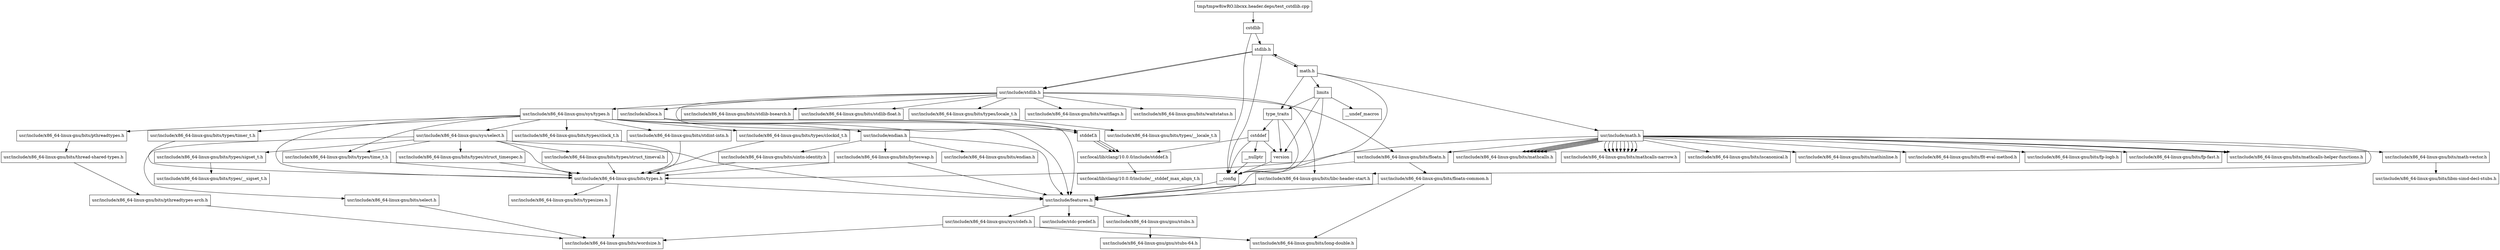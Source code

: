 digraph "dependencies" {
  header_1 [ shape="box", label="cstdlib"];
  header_0 [ shape="box", label="tmp/tmpw8iwRO.libcxx.header.deps/test_cstdlib.cpp"];
  header_2 [ shape="box", label="__config"];
  header_3 [ shape="box", label="usr/include/features.h"];
  header_4 [ shape="box", label="usr/include/stdc-predef.h"];
  header_5 [ shape="box", label="usr/include/x86_64-linux-gnu/sys/cdefs.h"];
  header_6 [ shape="box", label="usr/include/x86_64-linux-gnu/bits/wordsize.h"];
  header_7 [ shape="box", label="usr/include/x86_64-linux-gnu/bits/long-double.h"];
  header_8 [ shape="box", label="usr/include/x86_64-linux-gnu/gnu/stubs.h"];
  header_9 [ shape="box", label="usr/include/x86_64-linux-gnu/gnu/stubs-64.h"];
  header_11 [ shape="box", label="stdlib.h"];
  header_12 [ shape="box", label="usr/include/stdlib.h"];
  header_13 [ shape="box", label="usr/include/x86_64-linux-gnu/bits/libc-header-start.h"];
  header_14 [ shape="box", label="stddef.h"];
  header_15 [ shape="box", label="usr/local/lib/clang/10.0.0/include/stddef.h"];
  header_16 [ shape="box", label="usr/include/x86_64-linux-gnu/bits/waitflags.h"];
  header_17 [ shape="box", label="usr/include/x86_64-linux-gnu/bits/waitstatus.h"];
  header_18 [ shape="box", label="usr/include/x86_64-linux-gnu/bits/floatn.h"];
  header_19 [ shape="box", label="usr/include/x86_64-linux-gnu/bits/floatn-common.h"];
  header_20 [ shape="box", label="usr/include/x86_64-linux-gnu/bits/types/locale_t.h"];
  header_21 [ shape="box", label="usr/include/x86_64-linux-gnu/bits/types/__locale_t.h"];
  header_22 [ shape="box", label="usr/include/x86_64-linux-gnu/sys/types.h"];
  header_23 [ shape="box", label="usr/include/x86_64-linux-gnu/bits/types.h"];
  header_24 [ shape="box", label="usr/include/x86_64-linux-gnu/bits/typesizes.h"];
  header_25 [ shape="box", label="usr/include/x86_64-linux-gnu/bits/types/clock_t.h"];
  header_26 [ shape="box", label="usr/include/x86_64-linux-gnu/bits/types/clockid_t.h"];
  header_27 [ shape="box", label="usr/include/x86_64-linux-gnu/bits/types/time_t.h"];
  header_28 [ shape="box", label="usr/include/x86_64-linux-gnu/bits/types/timer_t.h"];
  header_29 [ shape="box", label="usr/include/x86_64-linux-gnu/bits/stdint-intn.h"];
  header_30 [ shape="box", label="usr/include/endian.h"];
  header_31 [ shape="box", label="usr/include/x86_64-linux-gnu/bits/endian.h"];
  header_32 [ shape="box", label="usr/include/x86_64-linux-gnu/bits/byteswap.h"];
  header_33 [ shape="box", label="usr/include/x86_64-linux-gnu/bits/uintn-identity.h"];
  header_34 [ shape="box", label="usr/include/x86_64-linux-gnu/sys/select.h"];
  header_35 [ shape="box", label="usr/include/x86_64-linux-gnu/bits/select.h"];
  header_36 [ shape="box", label="usr/include/x86_64-linux-gnu/bits/types/sigset_t.h"];
  header_37 [ shape="box", label="usr/include/x86_64-linux-gnu/bits/types/__sigset_t.h"];
  header_38 [ shape="box", label="usr/include/x86_64-linux-gnu/bits/types/struct_timeval.h"];
  header_39 [ shape="box", label="usr/include/x86_64-linux-gnu/bits/types/struct_timespec.h"];
  header_40 [ shape="box", label="usr/include/x86_64-linux-gnu/bits/pthreadtypes.h"];
  header_41 [ shape="box", label="usr/include/x86_64-linux-gnu/bits/thread-shared-types.h"];
  header_42 [ shape="box", label="usr/include/x86_64-linux-gnu/bits/pthreadtypes-arch.h"];
  header_43 [ shape="box", label="usr/include/alloca.h"];
  header_44 [ shape="box", label="usr/include/x86_64-linux-gnu/bits/stdlib-bsearch.h"];
  header_45 [ shape="box", label="usr/include/x86_64-linux-gnu/bits/stdlib-float.h"];
  header_46 [ shape="box", label="math.h"];
  header_47 [ shape="box", label="usr/include/math.h"];
  header_48 [ shape="box", label="usr/include/x86_64-linux-gnu/bits/math-vector.h"];
  header_49 [ shape="box", label="usr/include/x86_64-linux-gnu/bits/libm-simd-decl-stubs.h"];
  header_50 [ shape="box", label="usr/include/x86_64-linux-gnu/bits/flt-eval-method.h"];
  header_51 [ shape="box", label="usr/include/x86_64-linux-gnu/bits/fp-logb.h"];
  header_52 [ shape="box", label="usr/include/x86_64-linux-gnu/bits/fp-fast.h"];
  header_53 [ shape="box", label="usr/include/x86_64-linux-gnu/bits/mathcalls-helper-functions.h"];
  header_54 [ shape="box", label="usr/include/x86_64-linux-gnu/bits/mathcalls.h"];
  header_55 [ shape="box", label="usr/include/x86_64-linux-gnu/bits/mathcalls-narrow.h"];
  header_56 [ shape="box", label="usr/include/x86_64-linux-gnu/bits/iscanonical.h"];
  header_57 [ shape="box", label="usr/include/x86_64-linux-gnu/bits/mathinline.h"];
  header_58 [ shape="box", label="type_traits"];
  header_59 [ shape="box", label="cstddef"];
  header_60 [ shape="box", label="version"];
  header_61 [ shape="box", label="usr/local/lib/clang/10.0.0/include/__stddef_max_align_t.h"];
  header_62 [ shape="box", label="__nullptr"];
  header_63 [ shape="box", label="limits"];
  header_64 [ shape="box", label="__undef_macros"];
  header_11 -> header_2;
  header_11 -> header_12;
  header_11 -> header_46;
  header_11 -> header_12;
  header_47 -> header_13;
  header_47 -> header_23;
  header_47 -> header_48;
  header_47 -> header_18;
  header_47 -> header_50;
  header_47 -> header_51;
  header_47 -> header_52;
  header_47 -> header_53;
  header_47 -> header_54;
  header_47 -> header_53;
  header_47 -> header_54;
  header_47 -> header_53;
  header_47 -> header_54;
  header_47 -> header_54;
  header_47 -> header_54;
  header_47 -> header_54;
  header_47 -> header_54;
  header_47 -> header_55;
  header_47 -> header_55;
  header_47 -> header_55;
  header_47 -> header_55;
  header_47 -> header_55;
  header_47 -> header_55;
  header_47 -> header_55;
  header_47 -> header_55;
  header_47 -> header_55;
  header_47 -> header_56;
  header_47 -> header_57;
  header_33 -> header_23;
  header_23 -> header_3;
  header_23 -> header_6;
  header_23 -> header_24;
  header_28 -> header_23;
  header_58 -> header_2;
  header_58 -> header_59;
  header_58 -> header_60;
  header_42 -> header_6;
  header_62 -> header_2;
  header_32 -> header_3;
  header_32 -> header_23;
  header_12 -> header_13;
  header_12 -> header_14;
  header_12 -> header_16;
  header_12 -> header_17;
  header_12 -> header_18;
  header_12 -> header_20;
  header_12 -> header_22;
  header_12 -> header_43;
  header_12 -> header_44;
  header_12 -> header_45;
  header_34 -> header_3;
  header_34 -> header_23;
  header_34 -> header_35;
  header_34 -> header_36;
  header_34 -> header_27;
  header_34 -> header_38;
  header_34 -> header_39;
  header_0 -> header_1;
  header_48 -> header_49;
  header_36 -> header_37;
  header_25 -> header_23;
  header_38 -> header_23;
  header_63 -> header_2;
  header_63 -> header_58;
  header_63 -> header_64;
  header_63 -> header_60;
  header_35 -> header_6;
  header_14 -> header_15;
  header_14 -> header_15;
  header_14 -> header_15;
  header_27 -> header_23;
  header_18 -> header_3;
  header_18 -> header_19;
  header_40 -> header_41;
  header_29 -> header_23;
  header_43 -> header_3;
  header_43 -> header_14;
  header_59 -> header_2;
  header_59 -> header_60;
  header_59 -> header_15;
  header_59 -> header_62;
  header_15 -> header_61;
  header_2 -> header_3;
  header_13 -> header_3;
  header_13 -> header_3;
  header_1 -> header_2;
  header_1 -> header_11;
  header_20 -> header_21;
  header_30 -> header_3;
  header_30 -> header_31;
  header_30 -> header_32;
  header_30 -> header_33;
  header_19 -> header_3;
  header_19 -> header_7;
  header_46 -> header_2;
  header_46 -> header_11;
  header_46 -> header_47;
  header_46 -> header_58;
  header_46 -> header_63;
  header_41 -> header_42;
  header_3 -> header_4;
  header_3 -> header_5;
  header_3 -> header_8;
  header_22 -> header_3;
  header_22 -> header_23;
  header_22 -> header_25;
  header_22 -> header_26;
  header_22 -> header_27;
  header_22 -> header_28;
  header_22 -> header_14;
  header_22 -> header_29;
  header_22 -> header_30;
  header_22 -> header_34;
  header_22 -> header_40;
  header_8 -> header_9;
  header_5 -> header_6;
  header_5 -> header_7;
  header_39 -> header_23;
  header_60 -> header_2;
  header_26 -> header_23;
}
